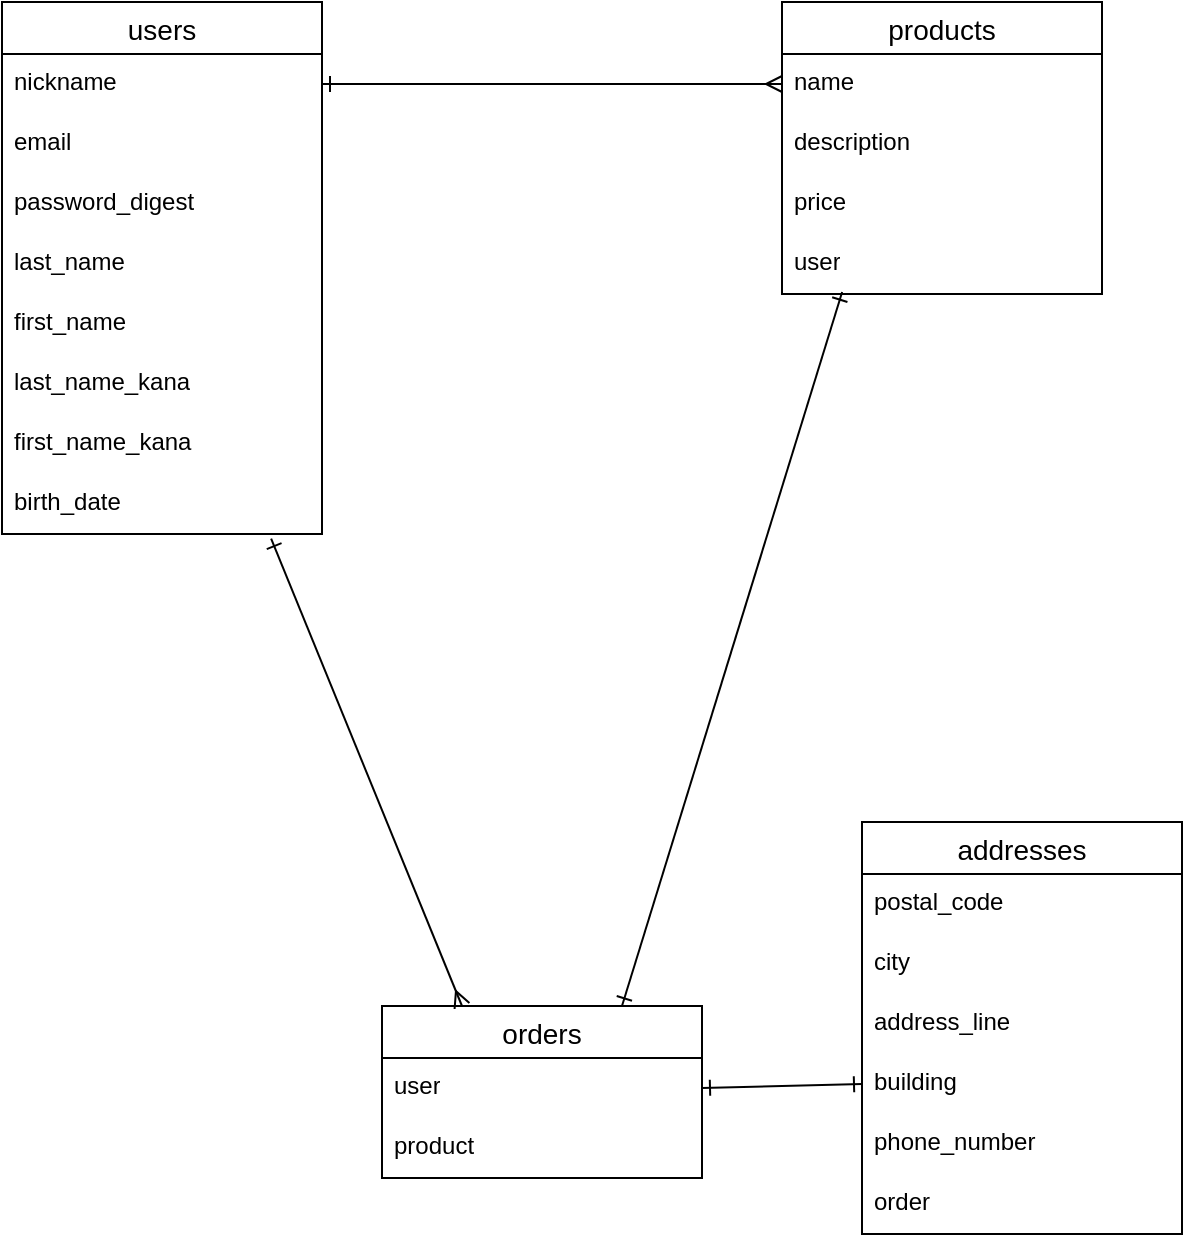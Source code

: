 <mxfile>
    <diagram id="xkM_C2LeSFw3h4HvvTWp" name="ページ1">
        <mxGraphModel dx="461" dy="600" grid="1" gridSize="10" guides="1" tooltips="1" connect="1" arrows="1" fold="1" page="1" pageScale="1" pageWidth="827" pageHeight="1169" math="0" shadow="0">
            <root>
                <mxCell id="0"/>
                <mxCell id="1" parent="0"/>
                <mxCell id="vmgTFuF-H7wOigxrBKPv-1" value="users" style="swimlane;fontStyle=0;childLayout=stackLayout;horizontal=1;startSize=26;horizontalStack=0;resizeParent=1;resizeParentMax=0;resizeLast=0;collapsible=1;marginBottom=0;align=center;fontSize=14;" parent="1" vertex="1">
                    <mxGeometry x="80" y="40" width="160" height="266" as="geometry"/>
                </mxCell>
                <mxCell id="vmgTFuF-H7wOigxrBKPv-2" value="nickname" style="text;strokeColor=none;fillColor=none;spacingLeft=4;spacingRight=4;overflow=hidden;rotatable=0;points=[[0,0.5],[1,0.5]];portConstraint=eastwest;fontSize=12;whiteSpace=wrap;html=1;" parent="vmgTFuF-H7wOigxrBKPv-1" vertex="1">
                    <mxGeometry y="26" width="160" height="30" as="geometry"/>
                </mxCell>
                <mxCell id="vmgTFuF-H7wOigxrBKPv-3" value="email" style="text;strokeColor=none;fillColor=none;spacingLeft=4;spacingRight=4;overflow=hidden;rotatable=0;points=[[0,0.5],[1,0.5]];portConstraint=eastwest;fontSize=12;whiteSpace=wrap;html=1;" parent="vmgTFuF-H7wOigxrBKPv-1" vertex="1">
                    <mxGeometry y="56" width="160" height="30" as="geometry"/>
                </mxCell>
                <mxCell id="vmgTFuF-H7wOigxrBKPv-9" value="password_digest" style="text;strokeColor=none;fillColor=none;spacingLeft=4;spacingRight=4;overflow=hidden;rotatable=0;points=[[0,0.5],[1,0.5]];portConstraint=eastwest;fontSize=12;whiteSpace=wrap;html=1;" parent="vmgTFuF-H7wOigxrBKPv-1" vertex="1">
                    <mxGeometry y="86" width="160" height="30" as="geometry"/>
                </mxCell>
                <mxCell id="vmgTFuF-H7wOigxrBKPv-11" value="last_name" style="text;strokeColor=none;fillColor=none;spacingLeft=4;spacingRight=4;overflow=hidden;rotatable=0;points=[[0,0.5],[1,0.5]];portConstraint=eastwest;fontSize=12;whiteSpace=wrap;html=1;" parent="vmgTFuF-H7wOigxrBKPv-1" vertex="1">
                    <mxGeometry y="116" width="160" height="30" as="geometry"/>
                </mxCell>
                <mxCell id="vmgTFuF-H7wOigxrBKPv-12" value="first_name" style="text;strokeColor=none;fillColor=none;spacingLeft=4;spacingRight=4;overflow=hidden;rotatable=0;points=[[0,0.5],[1,0.5]];portConstraint=eastwest;fontSize=12;whiteSpace=wrap;html=1;" parent="vmgTFuF-H7wOigxrBKPv-1" vertex="1">
                    <mxGeometry y="146" width="160" height="30" as="geometry"/>
                </mxCell>
                <mxCell id="vmgTFuF-H7wOigxrBKPv-14" value="last_name_kana" style="text;strokeColor=none;fillColor=none;spacingLeft=4;spacingRight=4;overflow=hidden;rotatable=0;points=[[0,0.5],[1,0.5]];portConstraint=eastwest;fontSize=12;whiteSpace=wrap;html=1;" parent="vmgTFuF-H7wOigxrBKPv-1" vertex="1">
                    <mxGeometry y="176" width="160" height="30" as="geometry"/>
                </mxCell>
                <mxCell id="vmgTFuF-H7wOigxrBKPv-13" value="first_name_kana" style="text;strokeColor=none;fillColor=none;spacingLeft=4;spacingRight=4;overflow=hidden;rotatable=0;points=[[0,0.5],[1,0.5]];portConstraint=eastwest;fontSize=12;whiteSpace=wrap;html=1;" parent="vmgTFuF-H7wOigxrBKPv-1" vertex="1">
                    <mxGeometry y="206" width="160" height="30" as="geometry"/>
                </mxCell>
                <mxCell id="vmgTFuF-H7wOigxrBKPv-4" value="birth_date" style="text;strokeColor=none;fillColor=none;spacingLeft=4;spacingRight=4;overflow=hidden;rotatable=0;points=[[0,0.5],[1,0.5]];portConstraint=eastwest;fontSize=12;whiteSpace=wrap;html=1;" parent="vmgTFuF-H7wOigxrBKPv-1" vertex="1">
                    <mxGeometry y="236" width="160" height="30" as="geometry"/>
                </mxCell>
                <mxCell id="vmgTFuF-H7wOigxrBKPv-15" value="products" style="swimlane;fontStyle=0;childLayout=stackLayout;horizontal=1;startSize=26;horizontalStack=0;resizeParent=1;resizeParentMax=0;resizeLast=0;collapsible=1;marginBottom=0;align=center;fontSize=14;" parent="1" vertex="1">
                    <mxGeometry x="470" y="40" width="160" height="146" as="geometry"/>
                </mxCell>
                <mxCell id="vmgTFuF-H7wOigxrBKPv-18" value="name" style="text;strokeColor=none;fillColor=none;spacingLeft=4;spacingRight=4;overflow=hidden;rotatable=0;points=[[0,0.5],[1,0.5]];portConstraint=eastwest;fontSize=12;whiteSpace=wrap;html=1;" parent="vmgTFuF-H7wOigxrBKPv-15" vertex="1">
                    <mxGeometry y="26" width="160" height="30" as="geometry"/>
                </mxCell>
                <mxCell id="vmgTFuF-H7wOigxrBKPv-19" value="description" style="text;strokeColor=none;fillColor=none;spacingLeft=4;spacingRight=4;overflow=hidden;rotatable=0;points=[[0,0.5],[1,0.5]];portConstraint=eastwest;fontSize=12;whiteSpace=wrap;html=1;" parent="vmgTFuF-H7wOigxrBKPv-15" vertex="1">
                    <mxGeometry y="56" width="160" height="30" as="geometry"/>
                </mxCell>
                <mxCell id="vmgTFuF-H7wOigxrBKPv-17" value="price" style="text;strokeColor=none;fillColor=none;spacingLeft=4;spacingRight=4;overflow=hidden;rotatable=0;points=[[0,0.5],[1,0.5]];portConstraint=eastwest;fontSize=12;whiteSpace=wrap;html=1;" parent="vmgTFuF-H7wOigxrBKPv-15" vertex="1">
                    <mxGeometry y="86" width="160" height="30" as="geometry"/>
                </mxCell>
                <mxCell id="vmgTFuF-H7wOigxrBKPv-39" value="user" style="text;strokeColor=none;fillColor=none;spacingLeft=4;spacingRight=4;overflow=hidden;rotatable=0;points=[[0,0.5],[1,0.5]];portConstraint=eastwest;fontSize=12;whiteSpace=wrap;html=1;" parent="vmgTFuF-H7wOigxrBKPv-15" vertex="1">
                    <mxGeometry y="116" width="160" height="30" as="geometry"/>
                </mxCell>
                <mxCell id="vmgTFuF-H7wOigxrBKPv-22" value="orders" style="swimlane;fontStyle=0;childLayout=stackLayout;horizontal=1;startSize=26;horizontalStack=0;resizeParent=1;resizeParentMax=0;resizeLast=0;collapsible=1;marginBottom=0;align=center;fontSize=14;" parent="1" vertex="1">
                    <mxGeometry x="270" y="542" width="160" height="86" as="geometry"/>
                </mxCell>
                <mxCell id="vmgTFuF-H7wOigxrBKPv-40" value="user" style="text;strokeColor=none;fillColor=none;spacingLeft=4;spacingRight=4;overflow=hidden;rotatable=0;points=[[0,0.5],[1,0.5]];portConstraint=eastwest;fontSize=12;whiteSpace=wrap;html=1;" parent="vmgTFuF-H7wOigxrBKPv-22" vertex="1">
                    <mxGeometry y="26" width="160" height="30" as="geometry"/>
                </mxCell>
                <mxCell id="vmgTFuF-H7wOigxrBKPv-41" value="product" style="text;strokeColor=none;fillColor=none;spacingLeft=4;spacingRight=4;overflow=hidden;rotatable=0;points=[[0,0.5],[1,0.5]];portConstraint=eastwest;fontSize=12;whiteSpace=wrap;html=1;" parent="vmgTFuF-H7wOigxrBKPv-22" vertex="1">
                    <mxGeometry y="56" width="160" height="30" as="geometry"/>
                </mxCell>
                <mxCell id="vmgTFuF-H7wOigxrBKPv-42" value="addresses" style="swimlane;fontStyle=0;childLayout=stackLayout;horizontal=1;startSize=26;horizontalStack=0;resizeParent=1;resizeParentMax=0;resizeLast=0;collapsible=1;marginBottom=0;align=center;fontSize=14;" parent="1" vertex="1">
                    <mxGeometry x="510" y="450" width="160" height="206" as="geometry"/>
                </mxCell>
                <mxCell id="vmgTFuF-H7wOigxrBKPv-43" value="postal_code" style="text;strokeColor=none;fillColor=none;spacingLeft=4;spacingRight=4;overflow=hidden;rotatable=0;points=[[0,0.5],[1,0.5]];portConstraint=eastwest;fontSize=12;whiteSpace=wrap;html=1;" parent="vmgTFuF-H7wOigxrBKPv-42" vertex="1">
                    <mxGeometry y="26" width="160" height="30" as="geometry"/>
                </mxCell>
                <mxCell id="vmgTFuF-H7wOigxrBKPv-45" value="city" style="text;strokeColor=none;fillColor=none;spacingLeft=4;spacingRight=4;overflow=hidden;rotatable=0;points=[[0,0.5],[1,0.5]];portConstraint=eastwest;fontSize=12;whiteSpace=wrap;html=1;" parent="vmgTFuF-H7wOigxrBKPv-42" vertex="1">
                    <mxGeometry y="56" width="160" height="30" as="geometry"/>
                </mxCell>
                <mxCell id="vmgTFuF-H7wOigxrBKPv-46" value="address_line" style="text;strokeColor=none;fillColor=none;spacingLeft=4;spacingRight=4;overflow=hidden;rotatable=0;points=[[0,0.5],[1,0.5]];portConstraint=eastwest;fontSize=12;whiteSpace=wrap;html=1;" parent="vmgTFuF-H7wOigxrBKPv-42" vertex="1">
                    <mxGeometry y="86" width="160" height="30" as="geometry"/>
                </mxCell>
                <mxCell id="vmgTFuF-H7wOigxrBKPv-47" value="building" style="text;strokeColor=none;fillColor=none;spacingLeft=4;spacingRight=4;overflow=hidden;rotatable=0;points=[[0,0.5],[1,0.5]];portConstraint=eastwest;fontSize=12;whiteSpace=wrap;html=1;" parent="vmgTFuF-H7wOigxrBKPv-42" vertex="1">
                    <mxGeometry y="116" width="160" height="30" as="geometry"/>
                </mxCell>
                <mxCell id="vmgTFuF-H7wOigxrBKPv-48" value="phone_number" style="text;strokeColor=none;fillColor=none;spacingLeft=4;spacingRight=4;overflow=hidden;rotatable=0;points=[[0,0.5],[1,0.5]];portConstraint=eastwest;fontSize=12;whiteSpace=wrap;html=1;" parent="vmgTFuF-H7wOigxrBKPv-42" vertex="1">
                    <mxGeometry y="146" width="160" height="30" as="geometry"/>
                </mxCell>
                <mxCell id="vmgTFuF-H7wOigxrBKPv-53" value="order" style="text;strokeColor=none;fillColor=none;spacingLeft=4;spacingRight=4;overflow=hidden;rotatable=0;points=[[0,0.5],[1,0.5]];portConstraint=eastwest;fontSize=12;whiteSpace=wrap;html=1;" parent="vmgTFuF-H7wOigxrBKPv-42" vertex="1">
                    <mxGeometry y="176" width="160" height="30" as="geometry"/>
                </mxCell>
                <mxCell id="vmgTFuF-H7wOigxrBKPv-49" style="edgeStyle=none;html=1;exitX=1;exitY=0.5;exitDx=0;exitDy=0;entryX=0;entryY=0.5;entryDx=0;entryDy=0;startArrow=ERone;startFill=0;endArrow=ERone;endFill=0;" parent="1" source="vmgTFuF-H7wOigxrBKPv-40" target="vmgTFuF-H7wOigxrBKPv-47" edge="1">
                    <mxGeometry relative="1" as="geometry"/>
                </mxCell>
                <mxCell id="vmgTFuF-H7wOigxrBKPv-51" style="edgeStyle=none;html=1;exitX=0.841;exitY=1.078;exitDx=0;exitDy=0;entryX=0.25;entryY=0;entryDx=0;entryDy=0;startArrow=ERone;startFill=0;endArrow=ERmany;endFill=0;exitPerimeter=0;" parent="1" source="vmgTFuF-H7wOigxrBKPv-4" target="vmgTFuF-H7wOigxrBKPv-22" edge="1">
                    <mxGeometry relative="1" as="geometry"/>
                </mxCell>
                <mxCell id="vmgTFuF-H7wOigxrBKPv-52" style="edgeStyle=none;html=1;exitX=0.188;exitY=0.967;exitDx=0;exitDy=0;entryX=0.75;entryY=0;entryDx=0;entryDy=0;startArrow=ERone;startFill=0;endArrow=ERone;endFill=0;exitPerimeter=0;" parent="1" target="vmgTFuF-H7wOigxrBKPv-22" edge="1" source="vmgTFuF-H7wOigxrBKPv-39">
                    <mxGeometry relative="1" as="geometry">
                        <mxPoint x="470" y="201" as="sourcePoint"/>
                    </mxGeometry>
                </mxCell>
                <mxCell id="vmgTFuF-H7wOigxrBKPv-81" style="edgeStyle=none;html=1;exitX=1;exitY=0.5;exitDx=0;exitDy=0;entryX=0;entryY=0.5;entryDx=0;entryDy=0;startArrow=ERone;startFill=0;endArrow=ERmany;endFill=0;" parent="1" source="vmgTFuF-H7wOigxrBKPv-2" edge="1">
                    <mxGeometry relative="1" as="geometry">
                        <mxPoint x="470" y="81" as="targetPoint"/>
                    </mxGeometry>
                </mxCell>
            </root>
        </mxGraphModel>
    </diagram>
</mxfile>